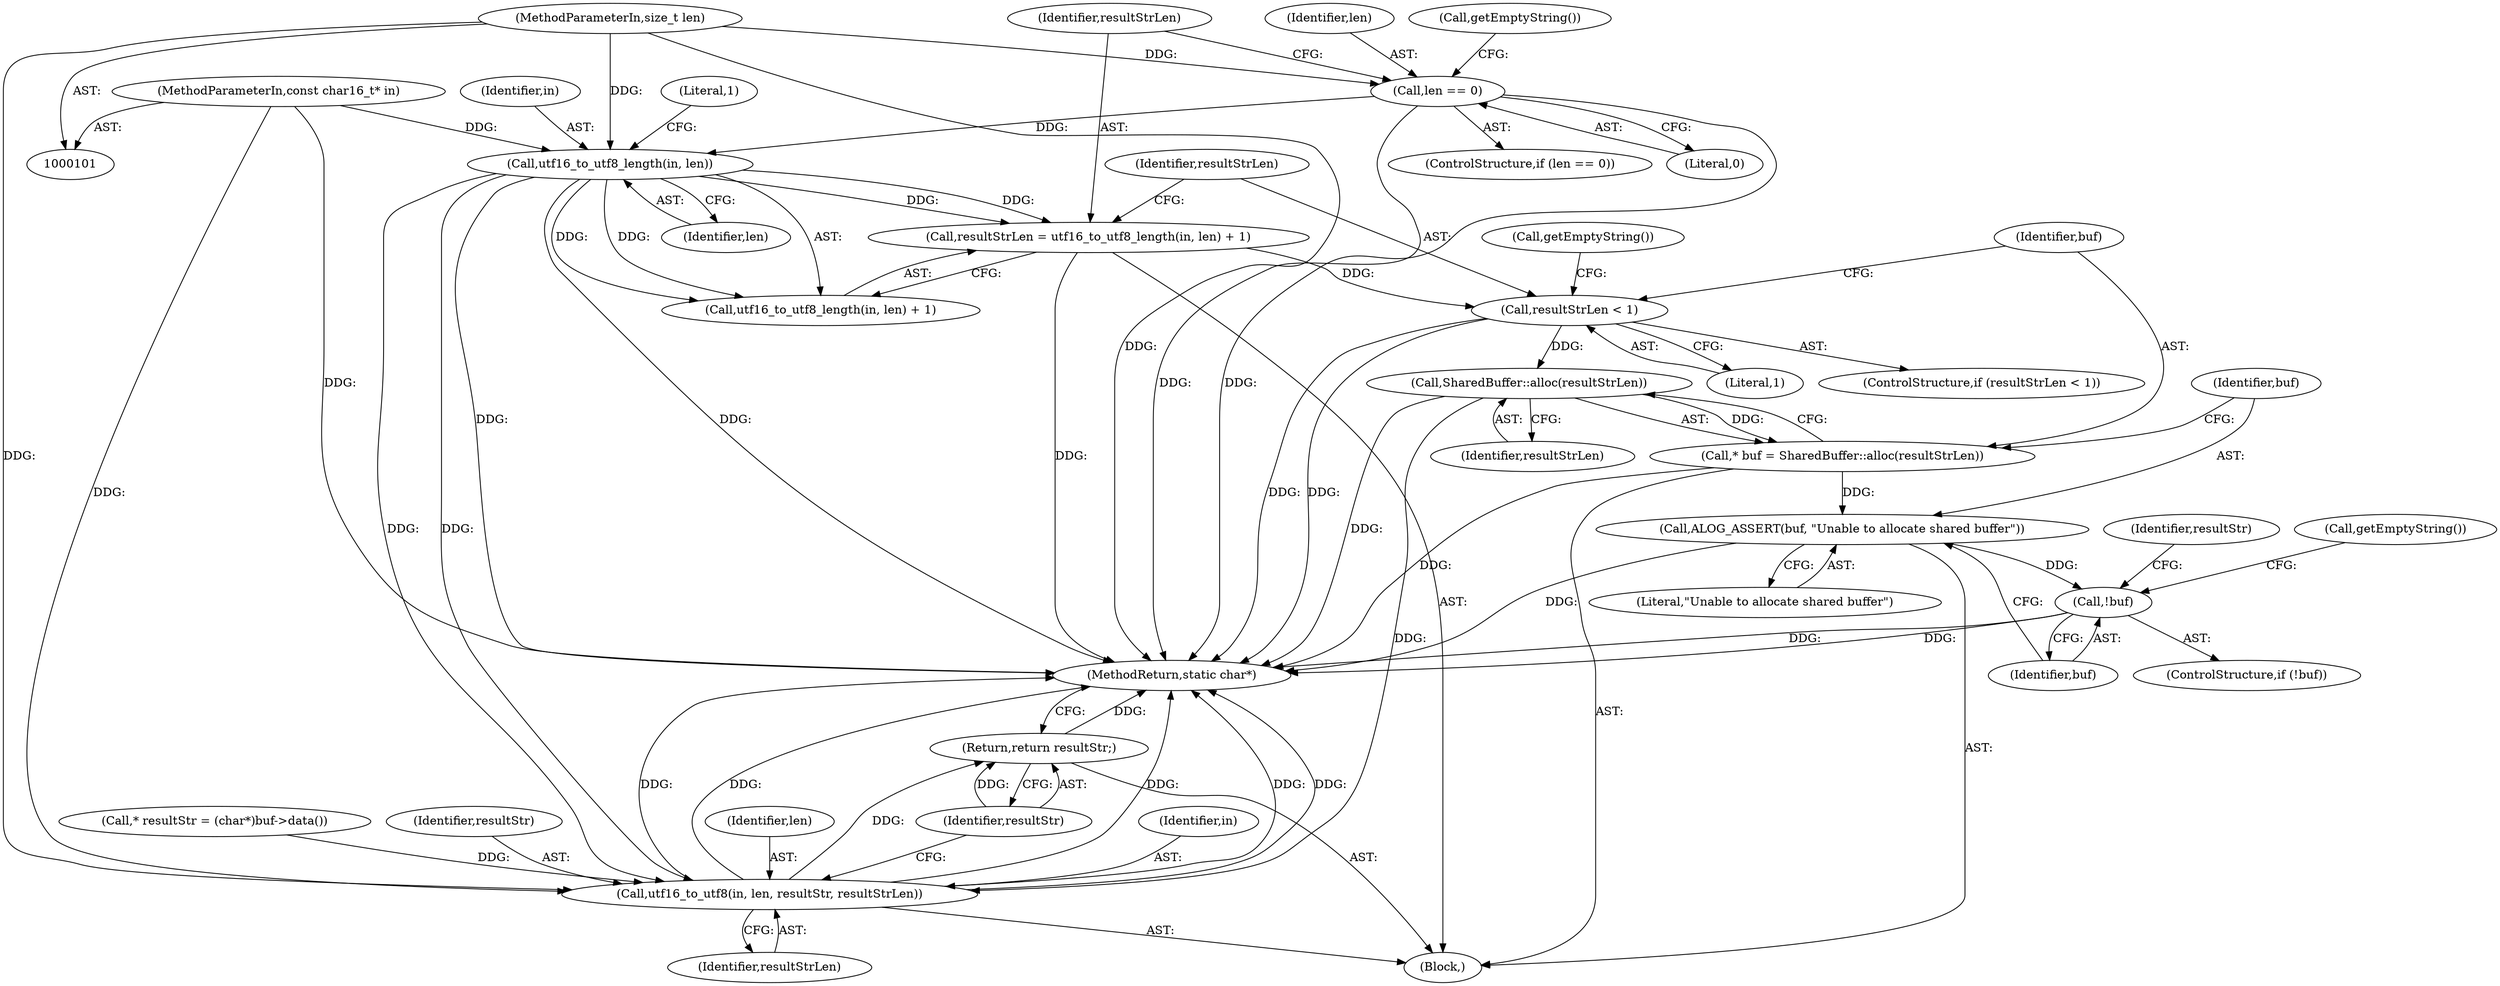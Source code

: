 digraph "0_Android_ecf5fd58a8f50362ce9e8d4245a33d56f29f142b@API" {
"1000112" [label="(Call,resultStrLen = utf16_to_utf8_length(in, len) + 1)"];
"1000115" [label="(Call,utf16_to_utf8_length(in, len))"];
"1000102" [label="(MethodParameterIn,const char16_t* in)"];
"1000106" [label="(Call,len == 0)"];
"1000103" [label="(MethodParameterIn,size_t len)"];
"1000120" [label="(Call,resultStrLen < 1)"];
"1000129" [label="(Call,SharedBuffer::alloc(resultStrLen))"];
"1000127" [label="(Call,* buf = SharedBuffer::alloc(resultStrLen))"];
"1000131" [label="(Call,ALOG_ASSERT(buf, \"Unable to allocate shared buffer\"))"];
"1000135" [label="(Call,!buf)"];
"1000146" [label="(Call,utf16_to_utf8(in, len, resultStr, resultStrLen))"];
"1000151" [label="(Return,return resultStr;)"];
"1000113" [label="(Identifier,resultStrLen)"];
"1000115" [label="(Call,utf16_to_utf8_length(in, len))"];
"1000106" [label="(Call,len == 0)"];
"1000146" [label="(Call,utf16_to_utf8(in, len, resultStr, resultStrLen))"];
"1000108" [label="(Literal,0)"];
"1000122" [label="(Literal,1)"];
"1000150" [label="(Identifier,resultStrLen)"];
"1000147" [label="(Identifier,in)"];
"1000142" [label="(Identifier,resultStr)"];
"1000118" [label="(Literal,1)"];
"1000141" [label="(Call,* resultStr = (char*)buf->data())"];
"1000149" [label="(Identifier,resultStr)"];
"1000130" [label="(Identifier,resultStrLen)"];
"1000104" [label="(Block,)"];
"1000102" [label="(MethodParameterIn,const char16_t* in)"];
"1000110" [label="(Call,getEmptyString())"];
"1000134" [label="(ControlStructure,if (!buf))"];
"1000151" [label="(Return,return resultStr;)"];
"1000135" [label="(Call,!buf)"];
"1000116" [label="(Identifier,in)"];
"1000107" [label="(Identifier,len)"];
"1000125" [label="(Call,getEmptyString())"];
"1000121" [label="(Identifier,resultStrLen)"];
"1000105" [label="(ControlStructure,if (len == 0))"];
"1000133" [label="(Literal,\"Unable to allocate shared buffer\")"];
"1000152" [label="(Identifier,resultStr)"];
"1000120" [label="(Call,resultStrLen < 1)"];
"1000153" [label="(MethodReturn,static char*)"];
"1000114" [label="(Call,utf16_to_utf8_length(in, len) + 1)"];
"1000103" [label="(MethodParameterIn,size_t len)"];
"1000136" [label="(Identifier,buf)"];
"1000117" [label="(Identifier,len)"];
"1000148" [label="(Identifier,len)"];
"1000139" [label="(Call,getEmptyString())"];
"1000129" [label="(Call,SharedBuffer::alloc(resultStrLen))"];
"1000119" [label="(ControlStructure,if (resultStrLen < 1))"];
"1000127" [label="(Call,* buf = SharedBuffer::alloc(resultStrLen))"];
"1000132" [label="(Identifier,buf)"];
"1000128" [label="(Identifier,buf)"];
"1000131" [label="(Call,ALOG_ASSERT(buf, \"Unable to allocate shared buffer\"))"];
"1000112" [label="(Call,resultStrLen = utf16_to_utf8_length(in, len) + 1)"];
"1000112" -> "1000104"  [label="AST: "];
"1000112" -> "1000114"  [label="CFG: "];
"1000113" -> "1000112"  [label="AST: "];
"1000114" -> "1000112"  [label="AST: "];
"1000121" -> "1000112"  [label="CFG: "];
"1000112" -> "1000153"  [label="DDG: "];
"1000115" -> "1000112"  [label="DDG: "];
"1000115" -> "1000112"  [label="DDG: "];
"1000112" -> "1000120"  [label="DDG: "];
"1000115" -> "1000114"  [label="AST: "];
"1000115" -> "1000117"  [label="CFG: "];
"1000116" -> "1000115"  [label="AST: "];
"1000117" -> "1000115"  [label="AST: "];
"1000118" -> "1000115"  [label="CFG: "];
"1000115" -> "1000153"  [label="DDG: "];
"1000115" -> "1000153"  [label="DDG: "];
"1000115" -> "1000114"  [label="DDG: "];
"1000115" -> "1000114"  [label="DDG: "];
"1000102" -> "1000115"  [label="DDG: "];
"1000106" -> "1000115"  [label="DDG: "];
"1000103" -> "1000115"  [label="DDG: "];
"1000115" -> "1000146"  [label="DDG: "];
"1000115" -> "1000146"  [label="DDG: "];
"1000102" -> "1000101"  [label="AST: "];
"1000102" -> "1000153"  [label="DDG: "];
"1000102" -> "1000146"  [label="DDG: "];
"1000106" -> "1000105"  [label="AST: "];
"1000106" -> "1000108"  [label="CFG: "];
"1000107" -> "1000106"  [label="AST: "];
"1000108" -> "1000106"  [label="AST: "];
"1000110" -> "1000106"  [label="CFG: "];
"1000113" -> "1000106"  [label="CFG: "];
"1000106" -> "1000153"  [label="DDG: "];
"1000106" -> "1000153"  [label="DDG: "];
"1000103" -> "1000106"  [label="DDG: "];
"1000103" -> "1000101"  [label="AST: "];
"1000103" -> "1000153"  [label="DDG: "];
"1000103" -> "1000146"  [label="DDG: "];
"1000120" -> "1000119"  [label="AST: "];
"1000120" -> "1000122"  [label="CFG: "];
"1000121" -> "1000120"  [label="AST: "];
"1000122" -> "1000120"  [label="AST: "];
"1000125" -> "1000120"  [label="CFG: "];
"1000128" -> "1000120"  [label="CFG: "];
"1000120" -> "1000153"  [label="DDG: "];
"1000120" -> "1000153"  [label="DDG: "];
"1000120" -> "1000129"  [label="DDG: "];
"1000129" -> "1000127"  [label="AST: "];
"1000129" -> "1000130"  [label="CFG: "];
"1000130" -> "1000129"  [label="AST: "];
"1000127" -> "1000129"  [label="CFG: "];
"1000129" -> "1000153"  [label="DDG: "];
"1000129" -> "1000127"  [label="DDG: "];
"1000129" -> "1000146"  [label="DDG: "];
"1000127" -> "1000104"  [label="AST: "];
"1000128" -> "1000127"  [label="AST: "];
"1000132" -> "1000127"  [label="CFG: "];
"1000127" -> "1000153"  [label="DDG: "];
"1000127" -> "1000131"  [label="DDG: "];
"1000131" -> "1000104"  [label="AST: "];
"1000131" -> "1000133"  [label="CFG: "];
"1000132" -> "1000131"  [label="AST: "];
"1000133" -> "1000131"  [label="AST: "];
"1000136" -> "1000131"  [label="CFG: "];
"1000131" -> "1000153"  [label="DDG: "];
"1000131" -> "1000135"  [label="DDG: "];
"1000135" -> "1000134"  [label="AST: "];
"1000135" -> "1000136"  [label="CFG: "];
"1000136" -> "1000135"  [label="AST: "];
"1000139" -> "1000135"  [label="CFG: "];
"1000142" -> "1000135"  [label="CFG: "];
"1000135" -> "1000153"  [label="DDG: "];
"1000135" -> "1000153"  [label="DDG: "];
"1000146" -> "1000104"  [label="AST: "];
"1000146" -> "1000150"  [label="CFG: "];
"1000147" -> "1000146"  [label="AST: "];
"1000148" -> "1000146"  [label="AST: "];
"1000149" -> "1000146"  [label="AST: "];
"1000150" -> "1000146"  [label="AST: "];
"1000152" -> "1000146"  [label="CFG: "];
"1000146" -> "1000153"  [label="DDG: "];
"1000146" -> "1000153"  [label="DDG: "];
"1000146" -> "1000153"  [label="DDG: "];
"1000146" -> "1000153"  [label="DDG: "];
"1000146" -> "1000153"  [label="DDG: "];
"1000141" -> "1000146"  [label="DDG: "];
"1000146" -> "1000151"  [label="DDG: "];
"1000151" -> "1000104"  [label="AST: "];
"1000151" -> "1000152"  [label="CFG: "];
"1000152" -> "1000151"  [label="AST: "];
"1000153" -> "1000151"  [label="CFG: "];
"1000151" -> "1000153"  [label="DDG: "];
"1000152" -> "1000151"  [label="DDG: "];
}
